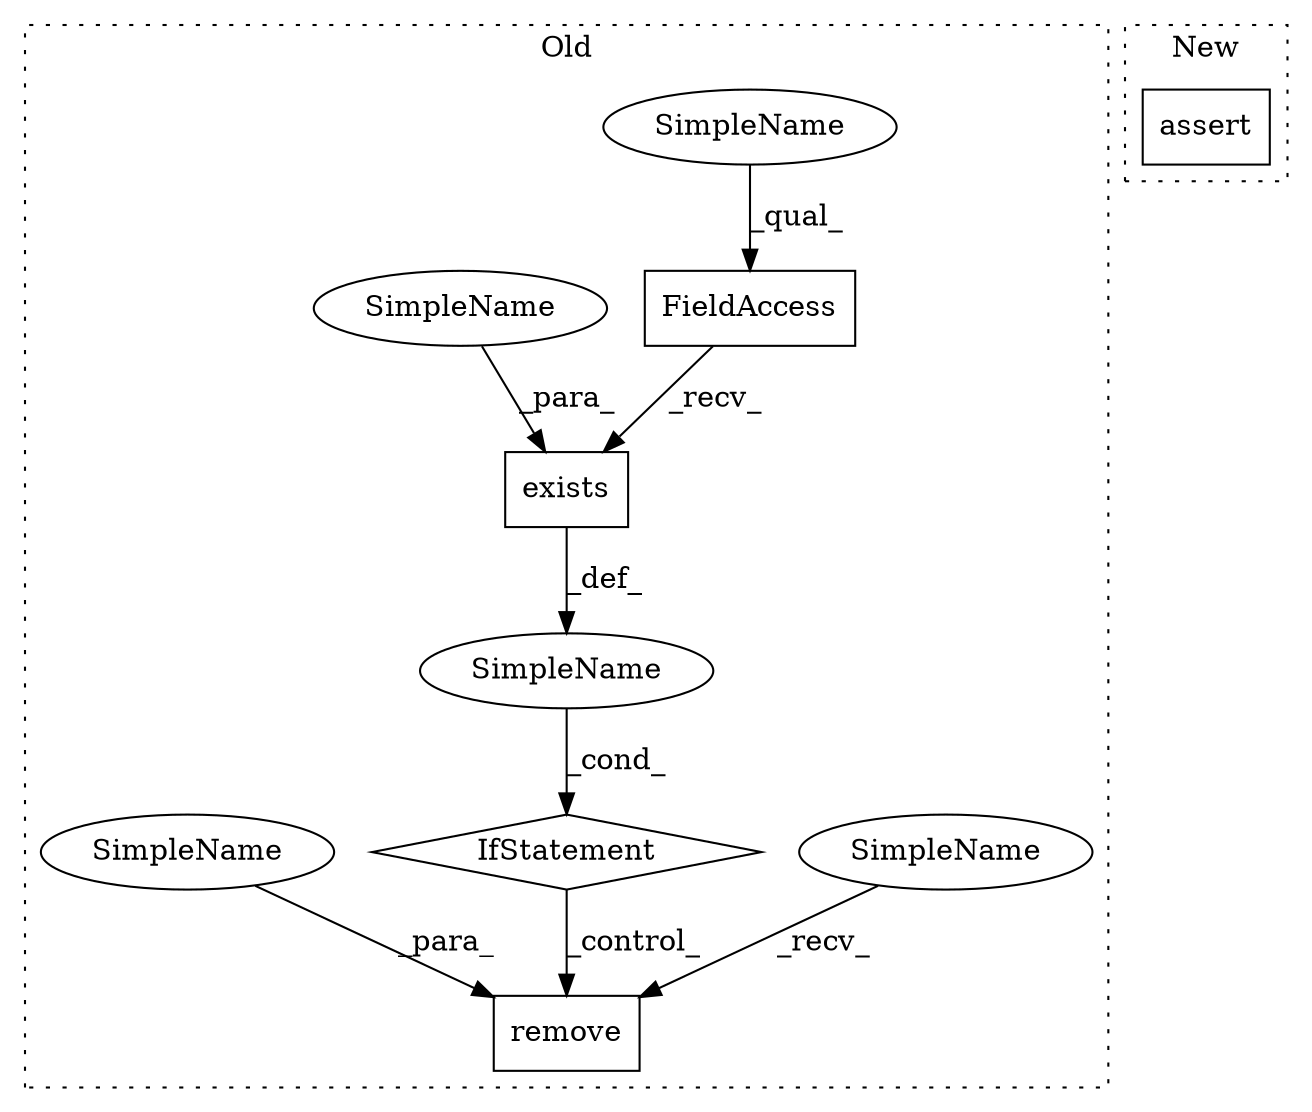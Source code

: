 digraph G {
subgraph cluster0 {
1 [label="exists" a="32" s="16001,16016" l="7,1" shape="box"];
3 [label="IfStatement" a="25" s="15989,16017" l="4,2" shape="diamond"];
4 [label="FieldAccess" a="22" s="15993" l="7" shape="box"];
5 [label="SimpleName" a="42" s="" l="" shape="ellipse"];
6 [label="remove" a="32" s="16030,16045" l="7,1" shape="box"];
7 [label="SimpleName" a="42" s="15993" l="2" shape="ellipse"];
8 [label="SimpleName" a="42" s="16027" l="2" shape="ellipse"];
9 [label="SimpleName" a="42" s="16008" l="8" shape="ellipse"];
10 [label="SimpleName" a="42" s="16037" l="8" shape="ellipse"];
label = "Old";
style="dotted";
}
subgraph cluster1 {
2 [label="assert" a="6" s="19700" l="7" shape="box"];
label = "New";
style="dotted";
}
1 -> 5 [label="_def_"];
3 -> 6 [label="_control_"];
4 -> 1 [label="_recv_"];
5 -> 3 [label="_cond_"];
7 -> 4 [label="_qual_"];
8 -> 6 [label="_recv_"];
9 -> 1 [label="_para_"];
10 -> 6 [label="_para_"];
}